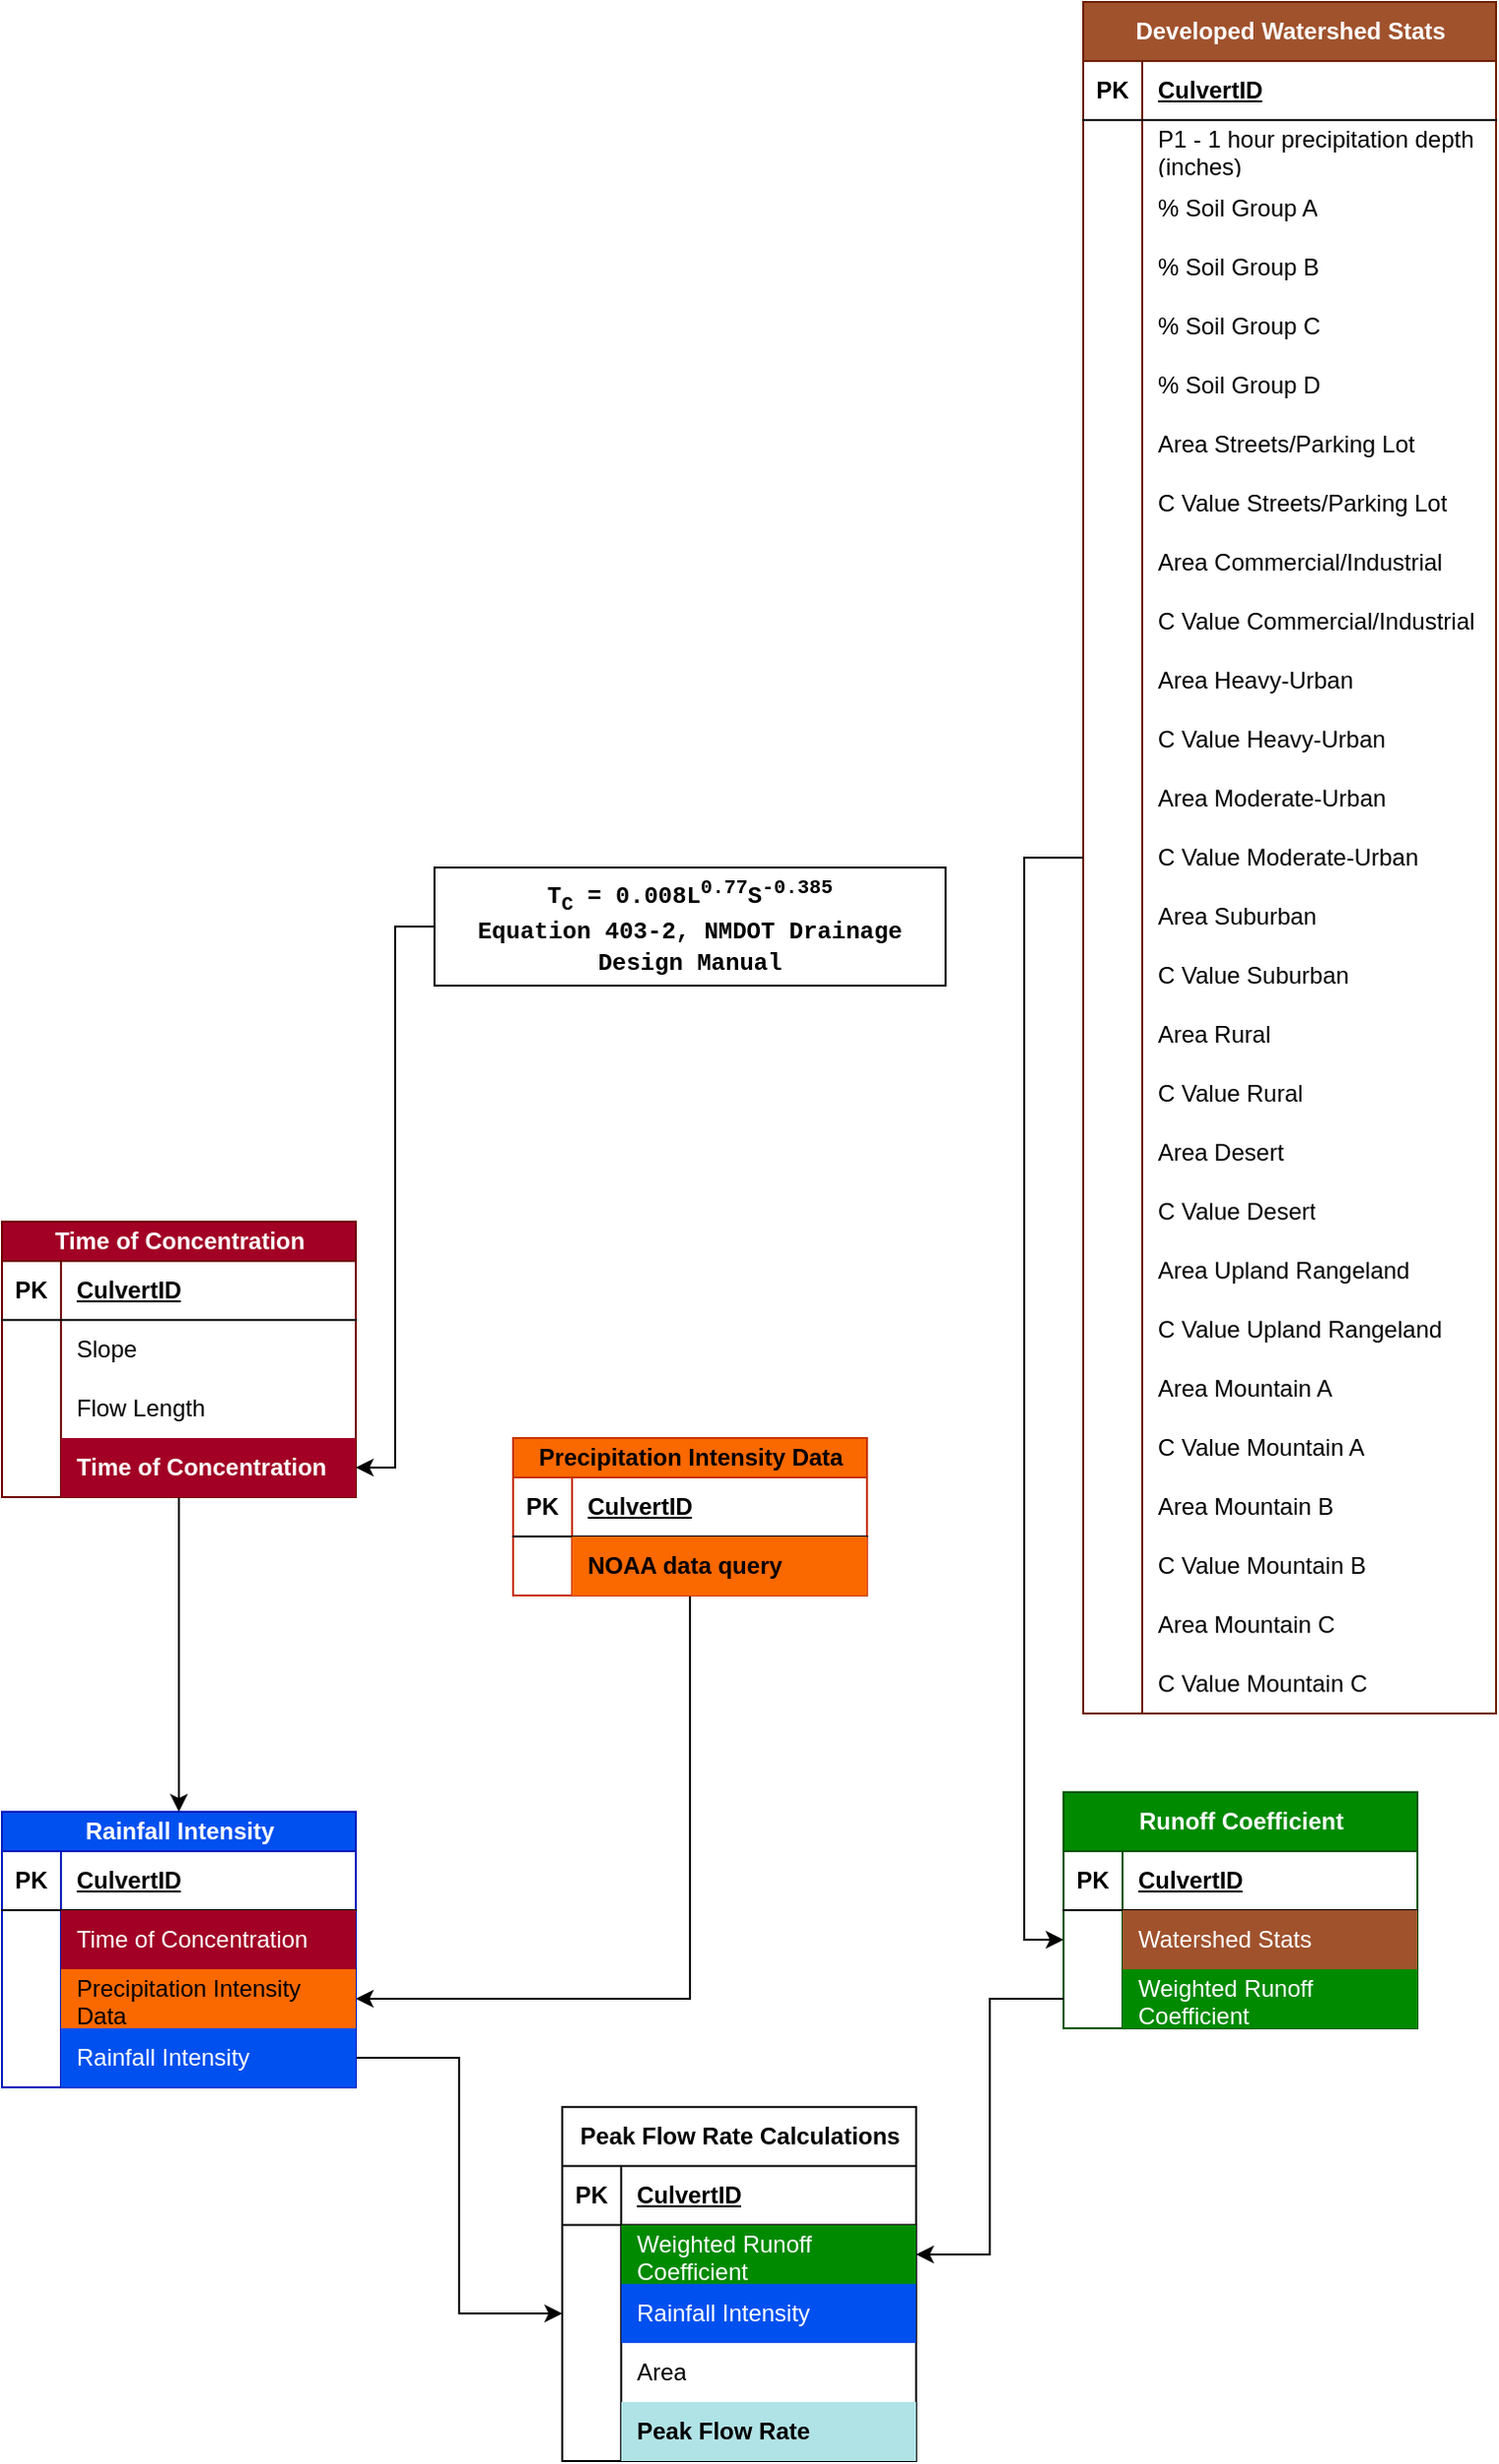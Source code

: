 <mxfile version="27.1.6">
  <diagram name="Page-1" id="UVsX04DEbwktPTbrriTj">
    <mxGraphModel dx="1714" dy="2043" grid="1" gridSize="10" guides="1" tooltips="1" connect="1" arrows="1" fold="1" page="1" pageScale="1" pageWidth="850" pageHeight="1100" math="0" shadow="0">
      <root>
        <mxCell id="0" />
        <mxCell id="1" parent="0" />
        <mxCell id="0A6Mt6PeeLsqoioUWAy--38" value="" style="edgeStyle=orthogonalEdgeStyle;rounded=0;orthogonalLoop=1;jettySize=auto;html=1;exitX=1;exitY=0.5;exitDx=0;exitDy=0;" edge="1" parent="1" source="0A6Mt6PeeLsqoioUWAy--32" target="0A6Mt6PeeLsqoioUWAy--8">
          <mxGeometry relative="1" as="geometry" />
        </mxCell>
        <mxCell id="0A6Mt6PeeLsqoioUWAy--1" value="Peak Flow Rate Calculations" style="shape=table;startSize=30;container=1;collapsible=1;childLayout=tableLayout;fixedRows=1;rowLines=0;fontStyle=1;align=center;resizeLast=1;html=1;" vertex="1" parent="1">
          <mxGeometry x="335" y="630" width="180" height="180" as="geometry" />
        </mxCell>
        <mxCell id="0A6Mt6PeeLsqoioUWAy--2" value="" style="shape=tableRow;horizontal=0;startSize=0;swimlaneHead=0;swimlaneBody=0;fillColor=none;collapsible=0;dropTarget=0;points=[[0,0.5],[1,0.5]];portConstraint=eastwest;top=0;left=0;right=0;bottom=1;" vertex="1" parent="0A6Mt6PeeLsqoioUWAy--1">
          <mxGeometry y="30" width="180" height="30" as="geometry" />
        </mxCell>
        <mxCell id="0A6Mt6PeeLsqoioUWAy--3" value="PK" style="shape=partialRectangle;connectable=0;fillColor=none;top=0;left=0;bottom=0;right=0;fontStyle=1;overflow=hidden;whiteSpace=wrap;html=1;" vertex="1" parent="0A6Mt6PeeLsqoioUWAy--2">
          <mxGeometry width="30" height="30" as="geometry">
            <mxRectangle width="30" height="30" as="alternateBounds" />
          </mxGeometry>
        </mxCell>
        <mxCell id="0A6Mt6PeeLsqoioUWAy--4" value="CulvertID" style="shape=partialRectangle;connectable=0;fillColor=none;top=0;left=0;bottom=0;right=0;align=left;spacingLeft=6;fontStyle=5;overflow=hidden;whiteSpace=wrap;html=1;" vertex="1" parent="0A6Mt6PeeLsqoioUWAy--2">
          <mxGeometry x="30" width="150" height="30" as="geometry">
            <mxRectangle width="150" height="30" as="alternateBounds" />
          </mxGeometry>
        </mxCell>
        <mxCell id="0A6Mt6PeeLsqoioUWAy--49" value="" style="shape=tableRow;horizontal=0;startSize=0;swimlaneHead=0;swimlaneBody=0;fillColor=none;collapsible=0;dropTarget=0;points=[[0,0.5],[1,0.5]];portConstraint=eastwest;top=0;left=0;right=0;bottom=0;" vertex="1" parent="0A6Mt6PeeLsqoioUWAy--1">
          <mxGeometry y="60" width="180" height="30" as="geometry" />
        </mxCell>
        <mxCell id="0A6Mt6PeeLsqoioUWAy--50" value="" style="shape=partialRectangle;connectable=0;fillColor=none;top=0;left=0;bottom=0;right=0;editable=1;overflow=hidden;whiteSpace=wrap;html=1;" vertex="1" parent="0A6Mt6PeeLsqoioUWAy--49">
          <mxGeometry width="30" height="30" as="geometry">
            <mxRectangle width="30" height="30" as="alternateBounds" />
          </mxGeometry>
        </mxCell>
        <mxCell id="0A6Mt6PeeLsqoioUWAy--51" value="Weighted Runoff Coefficient" style="shape=partialRectangle;connectable=0;fillColor=#008a00;top=0;left=0;bottom=0;right=0;align=left;spacingLeft=6;overflow=hidden;whiteSpace=wrap;html=1;fontColor=#ffffff;strokeColor=#005700;" vertex="1" parent="0A6Mt6PeeLsqoioUWAy--49">
          <mxGeometry x="30" width="150" height="30" as="geometry">
            <mxRectangle width="150" height="30" as="alternateBounds" />
          </mxGeometry>
        </mxCell>
        <mxCell id="0A6Mt6PeeLsqoioUWAy--8" value="" style="shape=tableRow;horizontal=0;startSize=0;swimlaneHead=0;swimlaneBody=0;fillColor=none;collapsible=0;dropTarget=0;points=[[0,0.5],[1,0.5]];portConstraint=eastwest;top=0;left=0;right=0;bottom=0;" vertex="1" parent="0A6Mt6PeeLsqoioUWAy--1">
          <mxGeometry y="90" width="180" height="30" as="geometry" />
        </mxCell>
        <mxCell id="0A6Mt6PeeLsqoioUWAy--9" value="" style="shape=partialRectangle;connectable=0;fillColor=none;top=0;left=0;bottom=0;right=0;editable=1;overflow=hidden;whiteSpace=wrap;html=1;" vertex="1" parent="0A6Mt6PeeLsqoioUWAy--8">
          <mxGeometry width="30" height="30" as="geometry">
            <mxRectangle width="30" height="30" as="alternateBounds" />
          </mxGeometry>
        </mxCell>
        <mxCell id="0A6Mt6PeeLsqoioUWAy--10" value="Rainfall Intensity" style="shape=partialRectangle;connectable=0;fillColor=#0050ef;top=0;left=0;bottom=0;right=0;align=left;spacingLeft=6;overflow=hidden;whiteSpace=wrap;html=1;fontColor=#ffffff;strokeColor=#001DBC;" vertex="1" parent="0A6Mt6PeeLsqoioUWAy--8">
          <mxGeometry x="30" width="150" height="30" as="geometry">
            <mxRectangle width="150" height="30" as="alternateBounds" />
          </mxGeometry>
        </mxCell>
        <mxCell id="0A6Mt6PeeLsqoioUWAy--11" value="" style="shape=tableRow;horizontal=0;startSize=0;swimlaneHead=0;swimlaneBody=0;fillColor=none;collapsible=0;dropTarget=0;points=[[0,0.5],[1,0.5]];portConstraint=eastwest;top=0;left=0;right=0;bottom=0;" vertex="1" parent="0A6Mt6PeeLsqoioUWAy--1">
          <mxGeometry y="120" width="180" height="30" as="geometry" />
        </mxCell>
        <mxCell id="0A6Mt6PeeLsqoioUWAy--12" value="" style="shape=partialRectangle;connectable=0;fillColor=none;top=0;left=0;bottom=0;right=0;editable=1;overflow=hidden;whiteSpace=wrap;html=1;" vertex="1" parent="0A6Mt6PeeLsqoioUWAy--11">
          <mxGeometry width="30" height="30" as="geometry">
            <mxRectangle width="30" height="30" as="alternateBounds" />
          </mxGeometry>
        </mxCell>
        <mxCell id="0A6Mt6PeeLsqoioUWAy--13" value="Area" style="shape=partialRectangle;connectable=0;fillColor=none;top=0;left=0;bottom=0;right=0;align=left;spacingLeft=6;overflow=hidden;whiteSpace=wrap;html=1;" vertex="1" parent="0A6Mt6PeeLsqoioUWAy--11">
          <mxGeometry x="30" width="150" height="30" as="geometry">
            <mxRectangle width="150" height="30" as="alternateBounds" />
          </mxGeometry>
        </mxCell>
        <mxCell id="0A6Mt6PeeLsqoioUWAy--5" value="" style="shape=tableRow;horizontal=0;startSize=0;swimlaneHead=0;swimlaneBody=0;fillColor=none;collapsible=0;dropTarget=0;points=[[0,0.5],[1,0.5]];portConstraint=eastwest;top=0;left=0;right=0;bottom=0;" vertex="1" parent="0A6Mt6PeeLsqoioUWAy--1">
          <mxGeometry y="150" width="180" height="30" as="geometry" />
        </mxCell>
        <mxCell id="0A6Mt6PeeLsqoioUWAy--6" value="" style="shape=partialRectangle;connectable=0;fillColor=none;top=0;left=0;bottom=0;right=0;editable=1;overflow=hidden;whiteSpace=wrap;html=1;" vertex="1" parent="0A6Mt6PeeLsqoioUWAy--5">
          <mxGeometry width="30" height="30" as="geometry">
            <mxRectangle width="30" height="30" as="alternateBounds" />
          </mxGeometry>
        </mxCell>
        <mxCell id="0A6Mt6PeeLsqoioUWAy--7" value="Peak Flow Rate" style="shape=partialRectangle;connectable=0;top=0;left=0;bottom=0;right=0;align=left;spacingLeft=6;overflow=hidden;whiteSpace=wrap;html=1;fontStyle=1;fillColor=light-dark(#B0E3E6,#FF0000);strokeColor=#0e8088;" vertex="1" parent="0A6Mt6PeeLsqoioUWAy--5">
          <mxGeometry x="30" width="150" height="30" as="geometry">
            <mxRectangle width="150" height="30" as="alternateBounds" />
          </mxGeometry>
        </mxCell>
        <mxCell id="0A6Mt6PeeLsqoioUWAy--108" value="" style="edgeStyle=orthogonalEdgeStyle;rounded=0;orthogonalLoop=1;jettySize=auto;html=1;" edge="1" parent="1" source="0A6Mt6PeeLsqoioUWAy--89" target="0A6Mt6PeeLsqoioUWAy--25">
          <mxGeometry relative="1" as="geometry" />
        </mxCell>
        <mxCell id="0A6Mt6PeeLsqoioUWAy--132" value="" style="edgeStyle=orthogonalEdgeStyle;rounded=0;orthogonalLoop=1;jettySize=auto;html=1;entryX=1;entryY=0.5;entryDx=0;entryDy=0;" edge="1" parent="1" source="0A6Mt6PeeLsqoioUWAy--119" target="0A6Mt6PeeLsqoioUWAy--42">
          <mxGeometry relative="1" as="geometry" />
        </mxCell>
        <mxCell id="0A6Mt6PeeLsqoioUWAy--25" value="Rainfall Intensity" style="shape=table;startSize=20;container=1;collapsible=1;childLayout=tableLayout;fixedRows=1;rowLines=0;fontStyle=1;align=center;resizeLast=1;html=1;fillColor=#0050ef;fontColor=#ffffff;strokeColor=#001DBC;swimlaneLine=1;" vertex="1" parent="1">
          <mxGeometry x="50" y="480" width="180" height="140" as="geometry">
            <mxRectangle x="30" y="470" width="160" height="30" as="alternateBounds" />
          </mxGeometry>
        </mxCell>
        <mxCell id="0A6Mt6PeeLsqoioUWAy--26" value="" style="shape=tableRow;horizontal=0;startSize=0;swimlaneHead=0;swimlaneBody=0;fillColor=none;collapsible=0;dropTarget=0;points=[[0,0.5],[1,0.5]];portConstraint=eastwest;top=0;left=0;right=0;bottom=1;" vertex="1" parent="0A6Mt6PeeLsqoioUWAy--25">
          <mxGeometry y="20" width="180" height="30" as="geometry" />
        </mxCell>
        <mxCell id="0A6Mt6PeeLsqoioUWAy--27" value="PK" style="shape=partialRectangle;connectable=0;fillColor=none;top=0;left=0;bottom=0;right=0;fontStyle=1;overflow=hidden;whiteSpace=wrap;html=1;" vertex="1" parent="0A6Mt6PeeLsqoioUWAy--26">
          <mxGeometry width="30" height="30" as="geometry">
            <mxRectangle width="30" height="30" as="alternateBounds" />
          </mxGeometry>
        </mxCell>
        <mxCell id="0A6Mt6PeeLsqoioUWAy--28" value="CulvertID" style="shape=partialRectangle;connectable=0;fillColor=none;top=0;left=0;bottom=0;right=0;align=left;spacingLeft=6;fontStyle=5;overflow=hidden;whiteSpace=wrap;html=1;" vertex="1" parent="0A6Mt6PeeLsqoioUWAy--26">
          <mxGeometry x="30" width="150" height="30" as="geometry">
            <mxRectangle width="150" height="30" as="alternateBounds" />
          </mxGeometry>
        </mxCell>
        <mxCell id="0A6Mt6PeeLsqoioUWAy--29" value="" style="shape=tableRow;horizontal=0;startSize=0;swimlaneHead=0;swimlaneBody=0;fillColor=none;collapsible=0;dropTarget=0;points=[[0,0.5],[1,0.5]];portConstraint=eastwest;top=0;left=0;right=0;bottom=0;" vertex="1" parent="0A6Mt6PeeLsqoioUWAy--25">
          <mxGeometry y="50" width="180" height="30" as="geometry" />
        </mxCell>
        <mxCell id="0A6Mt6PeeLsqoioUWAy--30" value="" style="shape=partialRectangle;connectable=0;fillColor=none;top=0;left=0;bottom=0;right=0;editable=1;overflow=hidden;whiteSpace=wrap;html=1;" vertex="1" parent="0A6Mt6PeeLsqoioUWAy--29">
          <mxGeometry width="30" height="30" as="geometry">
            <mxRectangle width="30" height="30" as="alternateBounds" />
          </mxGeometry>
        </mxCell>
        <mxCell id="0A6Mt6PeeLsqoioUWAy--31" value="Time of Concentration" style="shape=partialRectangle;connectable=0;fillColor=#a20025;top=0;left=0;bottom=0;right=0;align=left;spacingLeft=6;overflow=hidden;whiteSpace=wrap;html=1;fontColor=#ffffff;strokeColor=#6F0000;" vertex="1" parent="0A6Mt6PeeLsqoioUWAy--29">
          <mxGeometry x="30" width="150" height="30" as="geometry">
            <mxRectangle width="150" height="30" as="alternateBounds" />
          </mxGeometry>
        </mxCell>
        <mxCell id="0A6Mt6PeeLsqoioUWAy--42" value="" style="shape=tableRow;horizontal=0;startSize=0;swimlaneHead=0;swimlaneBody=0;fillColor=none;collapsible=0;dropTarget=0;points=[[0,0.5],[1,0.5]];portConstraint=eastwest;top=0;left=0;right=0;bottom=0;" vertex="1" parent="0A6Mt6PeeLsqoioUWAy--25">
          <mxGeometry y="80" width="180" height="30" as="geometry" />
        </mxCell>
        <mxCell id="0A6Mt6PeeLsqoioUWAy--43" value="" style="shape=partialRectangle;connectable=0;fillColor=none;top=0;left=0;bottom=0;right=0;editable=1;overflow=hidden;whiteSpace=wrap;html=1;" vertex="1" parent="0A6Mt6PeeLsqoioUWAy--42">
          <mxGeometry width="30" height="30" as="geometry">
            <mxRectangle width="30" height="30" as="alternateBounds" />
          </mxGeometry>
        </mxCell>
        <mxCell id="0A6Mt6PeeLsqoioUWAy--44" value="Precipitation Intensity Data" style="shape=partialRectangle;connectable=0;fillColor=#fa6800;top=0;left=0;bottom=0;right=0;align=left;spacingLeft=6;overflow=hidden;whiteSpace=wrap;html=1;fontColor=#000000;strokeColor=#C73500;" vertex="1" parent="0A6Mt6PeeLsqoioUWAy--42">
          <mxGeometry x="30" width="150" height="30" as="geometry">
            <mxRectangle width="150" height="30" as="alternateBounds" />
          </mxGeometry>
        </mxCell>
        <mxCell id="0A6Mt6PeeLsqoioUWAy--32" value="" style="shape=tableRow;horizontal=0;startSize=0;swimlaneHead=0;swimlaneBody=0;fillColor=none;collapsible=0;dropTarget=0;points=[[0,0.5],[1,0.5]];portConstraint=eastwest;top=0;left=0;right=0;bottom=0;" vertex="1" parent="0A6Mt6PeeLsqoioUWAy--25">
          <mxGeometry y="110" width="180" height="30" as="geometry" />
        </mxCell>
        <mxCell id="0A6Mt6PeeLsqoioUWAy--33" value="" style="shape=partialRectangle;connectable=0;fillColor=none;top=0;left=0;bottom=0;right=0;editable=1;overflow=hidden;whiteSpace=wrap;html=1;" vertex="1" parent="0A6Mt6PeeLsqoioUWAy--32">
          <mxGeometry width="30" height="30" as="geometry">
            <mxRectangle width="30" height="30" as="alternateBounds" />
          </mxGeometry>
        </mxCell>
        <mxCell id="0A6Mt6PeeLsqoioUWAy--34" value="Rainfall Intensity" style="shape=partialRectangle;connectable=0;fillColor=#0050ef;top=0;left=0;bottom=0;right=0;align=left;spacingLeft=6;overflow=hidden;whiteSpace=wrap;html=1;fontColor=#ffffff;strokeColor=#001DBC;" vertex="1" parent="0A6Mt6PeeLsqoioUWAy--32">
          <mxGeometry x="30" width="150" height="30" as="geometry">
            <mxRectangle width="150" height="30" as="alternateBounds" />
          </mxGeometry>
        </mxCell>
        <mxCell id="0A6Mt6PeeLsqoioUWAy--69" value="Runoff Coefficient" style="shape=table;startSize=30;container=1;collapsible=1;childLayout=tableLayout;fixedRows=1;rowLines=0;fontStyle=1;align=center;resizeLast=1;html=1;fillColor=#008a00;fontColor=#ffffff;strokeColor=#005700;" vertex="1" parent="1">
          <mxGeometry x="590" y="470" width="180" height="120" as="geometry" />
        </mxCell>
        <mxCell id="0A6Mt6PeeLsqoioUWAy--70" value="" style="shape=tableRow;horizontal=0;startSize=0;swimlaneHead=0;swimlaneBody=0;fillColor=none;collapsible=0;dropTarget=0;points=[[0,0.5],[1,0.5]];portConstraint=eastwest;top=0;left=0;right=0;bottom=1;" vertex="1" parent="0A6Mt6PeeLsqoioUWAy--69">
          <mxGeometry y="30" width="180" height="30" as="geometry" />
        </mxCell>
        <mxCell id="0A6Mt6PeeLsqoioUWAy--71" value="PK" style="shape=partialRectangle;connectable=0;fillColor=none;top=0;left=0;bottom=0;right=0;fontStyle=1;overflow=hidden;whiteSpace=wrap;html=1;" vertex="1" parent="0A6Mt6PeeLsqoioUWAy--70">
          <mxGeometry width="30" height="30" as="geometry">
            <mxRectangle width="30" height="30" as="alternateBounds" />
          </mxGeometry>
        </mxCell>
        <mxCell id="0A6Mt6PeeLsqoioUWAy--72" value="CulvertID" style="shape=partialRectangle;connectable=0;fillColor=none;top=0;left=0;bottom=0;right=0;align=left;spacingLeft=6;fontStyle=5;overflow=hidden;whiteSpace=wrap;html=1;" vertex="1" parent="0A6Mt6PeeLsqoioUWAy--70">
          <mxGeometry x="30" width="150" height="30" as="geometry">
            <mxRectangle width="150" height="30" as="alternateBounds" />
          </mxGeometry>
        </mxCell>
        <mxCell id="0A6Mt6PeeLsqoioUWAy--73" value="" style="shape=tableRow;horizontal=0;startSize=0;swimlaneHead=0;swimlaneBody=0;fillColor=none;collapsible=0;dropTarget=0;points=[[0,0.5],[1,0.5]];portConstraint=eastwest;top=0;left=0;right=0;bottom=0;" vertex="1" parent="0A6Mt6PeeLsqoioUWAy--69">
          <mxGeometry y="60" width="180" height="30" as="geometry" />
        </mxCell>
        <mxCell id="0A6Mt6PeeLsqoioUWAy--74" value="" style="shape=partialRectangle;connectable=0;fillColor=none;top=0;left=0;bottom=0;right=0;editable=1;overflow=hidden;whiteSpace=wrap;html=1;" vertex="1" parent="0A6Mt6PeeLsqoioUWAy--73">
          <mxGeometry width="30" height="30" as="geometry">
            <mxRectangle width="30" height="30" as="alternateBounds" />
          </mxGeometry>
        </mxCell>
        <mxCell id="0A6Mt6PeeLsqoioUWAy--75" value="Watershed Stats" style="shape=partialRectangle;connectable=0;fillColor=#a0522d;top=0;left=0;bottom=0;right=0;align=left;spacingLeft=6;overflow=hidden;whiteSpace=wrap;html=1;fontColor=#ffffff;strokeColor=#6D1F00;" vertex="1" parent="0A6Mt6PeeLsqoioUWAy--73">
          <mxGeometry x="30" width="150" height="30" as="geometry">
            <mxRectangle width="150" height="30" as="alternateBounds" />
          </mxGeometry>
        </mxCell>
        <mxCell id="0A6Mt6PeeLsqoioUWAy--79" value="" style="shape=tableRow;horizontal=0;startSize=0;swimlaneHead=0;swimlaneBody=0;fillColor=none;collapsible=0;dropTarget=0;points=[[0,0.5],[1,0.5]];portConstraint=eastwest;top=0;left=0;right=0;bottom=0;" vertex="1" parent="0A6Mt6PeeLsqoioUWAy--69">
          <mxGeometry y="90" width="180" height="30" as="geometry" />
        </mxCell>
        <mxCell id="0A6Mt6PeeLsqoioUWAy--80" value="" style="shape=partialRectangle;connectable=0;fillColor=none;top=0;left=0;bottom=0;right=0;editable=1;overflow=hidden;whiteSpace=wrap;html=1;" vertex="1" parent="0A6Mt6PeeLsqoioUWAy--79">
          <mxGeometry width="30" height="30" as="geometry">
            <mxRectangle width="30" height="30" as="alternateBounds" />
          </mxGeometry>
        </mxCell>
        <mxCell id="0A6Mt6PeeLsqoioUWAy--81" value="Weighted Runoff Coefficient" style="shape=partialRectangle;connectable=0;fillColor=#008a00;top=0;left=0;bottom=0;right=0;align=left;spacingLeft=6;overflow=hidden;whiteSpace=wrap;html=1;fontColor=#ffffff;strokeColor=#005700;" vertex="1" parent="0A6Mt6PeeLsqoioUWAy--79">
          <mxGeometry x="30" width="150" height="30" as="geometry">
            <mxRectangle width="150" height="30" as="alternateBounds" />
          </mxGeometry>
        </mxCell>
        <mxCell id="0A6Mt6PeeLsqoioUWAy--82" value="" style="edgeStyle=orthogonalEdgeStyle;rounded=0;orthogonalLoop=1;jettySize=auto;html=1;exitX=0;exitY=0.5;exitDx=0;exitDy=0;entryX=1;entryY=0.5;entryDx=0;entryDy=0;" edge="1" parent="1" source="0A6Mt6PeeLsqoioUWAy--79" target="0A6Mt6PeeLsqoioUWAy--49">
          <mxGeometry relative="1" as="geometry">
            <mxPoint x="720" y="800" as="sourcePoint" />
            <mxPoint x="510" y="671" as="targetPoint" />
          </mxGeometry>
        </mxCell>
        <mxCell id="0A6Mt6PeeLsqoioUWAy--89" value="Time of Concentration" style="shape=table;startSize=20;container=1;collapsible=1;childLayout=tableLayout;fixedRows=1;rowLines=0;fontStyle=1;align=center;resizeLast=1;html=1;fillColor=#a20025;fontColor=#ffffff;strokeColor=#6F0000;swimlaneLine=1;" vertex="1" parent="1">
          <mxGeometry x="50" y="180" width="180" height="140" as="geometry">
            <mxRectangle x="30" y="470" width="160" height="30" as="alternateBounds" />
          </mxGeometry>
        </mxCell>
        <mxCell id="0A6Mt6PeeLsqoioUWAy--90" value="" style="shape=tableRow;horizontal=0;startSize=0;swimlaneHead=0;swimlaneBody=0;fillColor=none;collapsible=0;dropTarget=0;points=[[0,0.5],[1,0.5]];portConstraint=eastwest;top=0;left=0;right=0;bottom=1;" vertex="1" parent="0A6Mt6PeeLsqoioUWAy--89">
          <mxGeometry y="20" width="180" height="30" as="geometry" />
        </mxCell>
        <mxCell id="0A6Mt6PeeLsqoioUWAy--91" value="PK" style="shape=partialRectangle;connectable=0;fillColor=none;top=0;left=0;bottom=0;right=0;fontStyle=1;overflow=hidden;whiteSpace=wrap;html=1;" vertex="1" parent="0A6Mt6PeeLsqoioUWAy--90">
          <mxGeometry width="30" height="30" as="geometry">
            <mxRectangle width="30" height="30" as="alternateBounds" />
          </mxGeometry>
        </mxCell>
        <mxCell id="0A6Mt6PeeLsqoioUWAy--92" value="CulvertID" style="shape=partialRectangle;connectable=0;fillColor=none;top=0;left=0;bottom=0;right=0;align=left;spacingLeft=6;fontStyle=5;overflow=hidden;whiteSpace=wrap;html=1;" vertex="1" parent="0A6Mt6PeeLsqoioUWAy--90">
          <mxGeometry x="30" width="150" height="30" as="geometry">
            <mxRectangle width="150" height="30" as="alternateBounds" />
          </mxGeometry>
        </mxCell>
        <mxCell id="0A6Mt6PeeLsqoioUWAy--93" value="" style="shape=tableRow;horizontal=0;startSize=0;swimlaneHead=0;swimlaneBody=0;fillColor=none;collapsible=0;dropTarget=0;points=[[0,0.5],[1,0.5]];portConstraint=eastwest;top=0;left=0;right=0;bottom=0;" vertex="1" parent="0A6Mt6PeeLsqoioUWAy--89">
          <mxGeometry y="50" width="180" height="30" as="geometry" />
        </mxCell>
        <mxCell id="0A6Mt6PeeLsqoioUWAy--94" value="" style="shape=partialRectangle;connectable=0;fillColor=none;top=0;left=0;bottom=0;right=0;editable=1;overflow=hidden;whiteSpace=wrap;html=1;" vertex="1" parent="0A6Mt6PeeLsqoioUWAy--93">
          <mxGeometry width="30" height="30" as="geometry">
            <mxRectangle width="30" height="30" as="alternateBounds" />
          </mxGeometry>
        </mxCell>
        <mxCell id="0A6Mt6PeeLsqoioUWAy--95" value="Slope" style="shape=partialRectangle;connectable=0;fillColor=none;top=0;left=0;bottom=0;right=0;align=left;spacingLeft=6;overflow=hidden;whiteSpace=wrap;html=1;" vertex="1" parent="0A6Mt6PeeLsqoioUWAy--93">
          <mxGeometry x="30" width="150" height="30" as="geometry">
            <mxRectangle width="150" height="30" as="alternateBounds" />
          </mxGeometry>
        </mxCell>
        <mxCell id="0A6Mt6PeeLsqoioUWAy--96" value="" style="shape=tableRow;horizontal=0;startSize=0;swimlaneHead=0;swimlaneBody=0;fillColor=none;collapsible=0;dropTarget=0;points=[[0,0.5],[1,0.5]];portConstraint=eastwest;top=0;left=0;right=0;bottom=0;" vertex="1" parent="0A6Mt6PeeLsqoioUWAy--89">
          <mxGeometry y="80" width="180" height="30" as="geometry" />
        </mxCell>
        <mxCell id="0A6Mt6PeeLsqoioUWAy--97" value="" style="shape=partialRectangle;connectable=0;fillColor=none;top=0;left=0;bottom=0;right=0;editable=1;overflow=hidden;whiteSpace=wrap;html=1;" vertex="1" parent="0A6Mt6PeeLsqoioUWAy--96">
          <mxGeometry width="30" height="30" as="geometry">
            <mxRectangle width="30" height="30" as="alternateBounds" />
          </mxGeometry>
        </mxCell>
        <mxCell id="0A6Mt6PeeLsqoioUWAy--98" value="Flow Length" style="shape=partialRectangle;connectable=0;fillColor=none;top=0;left=0;bottom=0;right=0;align=left;spacingLeft=6;overflow=hidden;whiteSpace=wrap;html=1;" vertex="1" parent="0A6Mt6PeeLsqoioUWAy--96">
          <mxGeometry x="30" width="150" height="30" as="geometry">
            <mxRectangle width="150" height="30" as="alternateBounds" />
          </mxGeometry>
        </mxCell>
        <mxCell id="0A6Mt6PeeLsqoioUWAy--99" value="" style="shape=tableRow;horizontal=0;startSize=0;swimlaneHead=0;swimlaneBody=0;fillColor=none;collapsible=0;dropTarget=0;points=[[0,0.5],[1,0.5]];portConstraint=eastwest;top=0;left=0;right=0;bottom=0;" vertex="1" parent="0A6Mt6PeeLsqoioUWAy--89">
          <mxGeometry y="110" width="180" height="30" as="geometry" />
        </mxCell>
        <mxCell id="0A6Mt6PeeLsqoioUWAy--100" value="" style="shape=partialRectangle;connectable=0;fillColor=none;top=0;left=0;bottom=0;right=0;editable=1;overflow=hidden;whiteSpace=wrap;html=1;" vertex="1" parent="0A6Mt6PeeLsqoioUWAy--99">
          <mxGeometry width="30" height="30" as="geometry">
            <mxRectangle width="30" height="30" as="alternateBounds" />
          </mxGeometry>
        </mxCell>
        <mxCell id="0A6Mt6PeeLsqoioUWAy--101" value="Time of Concentration" style="shape=partialRectangle;connectable=0;fillColor=#a20025;top=0;left=0;bottom=0;right=0;align=left;spacingLeft=6;overflow=hidden;whiteSpace=wrap;html=1;fontColor=#ffffff;strokeColor=#6F0000;fontStyle=1" vertex="1" parent="0A6Mt6PeeLsqoioUWAy--99">
          <mxGeometry x="30" width="150" height="30" as="geometry">
            <mxRectangle width="150" height="30" as="alternateBounds" />
          </mxGeometry>
        </mxCell>
        <mxCell id="0A6Mt6PeeLsqoioUWAy--110" style="edgeStyle=orthogonalEdgeStyle;rounded=0;orthogonalLoop=1;jettySize=auto;html=1;exitX=0;exitY=0.5;exitDx=0;exitDy=0;entryX=1;entryY=0.5;entryDx=0;entryDy=0;" edge="1" parent="1" source="0A6Mt6PeeLsqoioUWAy--109" target="0A6Mt6PeeLsqoioUWAy--99">
          <mxGeometry relative="1" as="geometry" />
        </mxCell>
        <mxCell id="0A6Mt6PeeLsqoioUWAy--109" value="&lt;font face=&quot;Courier New&quot;&gt;T&lt;sub style=&quot;&quot;&gt;C&lt;/sub&gt;&amp;nbsp;= 0.008L&lt;sup style=&quot;&quot;&gt;0.77&lt;/sup&gt;S&lt;sup style=&quot;&quot;&gt;-0.385&lt;/sup&gt;&lt;/font&gt;&lt;div&gt;&lt;font face=&quot;Courier New&quot;&gt;Equation 403-2, NMDOT Drainage Design Manual&lt;/font&gt;&lt;/div&gt;" style="whiteSpace=wrap;html=1;startSize=20;fontStyle=1;" vertex="1" parent="1">
          <mxGeometry x="270" width="260" height="60" as="geometry" />
        </mxCell>
        <mxCell id="0A6Mt6PeeLsqoioUWAy--119" value="Precipitation Intensity Data" style="shape=table;startSize=20;container=1;collapsible=1;childLayout=tableLayout;fixedRows=1;rowLines=0;fontStyle=1;align=center;resizeLast=1;html=1;fillColor=#fa6800;fontColor=#000000;strokeColor=#C73500;swimlaneLine=1;" vertex="1" parent="1">
          <mxGeometry x="310" y="290" width="180" height="80" as="geometry">
            <mxRectangle x="30" y="470" width="160" height="30" as="alternateBounds" />
          </mxGeometry>
        </mxCell>
        <mxCell id="0A6Mt6PeeLsqoioUWAy--120" value="" style="shape=tableRow;horizontal=0;startSize=0;swimlaneHead=0;swimlaneBody=0;fillColor=none;collapsible=0;dropTarget=0;points=[[0,0.5],[1,0.5]];portConstraint=eastwest;top=0;left=0;right=0;bottom=1;" vertex="1" parent="0A6Mt6PeeLsqoioUWAy--119">
          <mxGeometry y="20" width="180" height="30" as="geometry" />
        </mxCell>
        <mxCell id="0A6Mt6PeeLsqoioUWAy--121" value="PK" style="shape=partialRectangle;connectable=0;fillColor=none;top=0;left=0;bottom=0;right=0;fontStyle=1;overflow=hidden;whiteSpace=wrap;html=1;" vertex="1" parent="0A6Mt6PeeLsqoioUWAy--120">
          <mxGeometry width="30" height="30" as="geometry">
            <mxRectangle width="30" height="30" as="alternateBounds" />
          </mxGeometry>
        </mxCell>
        <mxCell id="0A6Mt6PeeLsqoioUWAy--122" value="CulvertID" style="shape=partialRectangle;connectable=0;fillColor=none;top=0;left=0;bottom=0;right=0;align=left;spacingLeft=6;fontStyle=5;overflow=hidden;whiteSpace=wrap;html=1;" vertex="1" parent="0A6Mt6PeeLsqoioUWAy--120">
          <mxGeometry x="30" width="150" height="30" as="geometry">
            <mxRectangle width="150" height="30" as="alternateBounds" />
          </mxGeometry>
        </mxCell>
        <mxCell id="0A6Mt6PeeLsqoioUWAy--129" value="" style="shape=tableRow;horizontal=0;startSize=0;swimlaneHead=0;swimlaneBody=0;fillColor=none;collapsible=0;dropTarget=0;points=[[0,0.5],[1,0.5]];portConstraint=eastwest;top=0;left=0;right=0;bottom=0;" vertex="1" parent="0A6Mt6PeeLsqoioUWAy--119">
          <mxGeometry y="50" width="180" height="30" as="geometry" />
        </mxCell>
        <mxCell id="0A6Mt6PeeLsqoioUWAy--130" value="" style="shape=partialRectangle;connectable=0;fillColor=none;top=0;left=0;bottom=0;right=0;editable=1;overflow=hidden;whiteSpace=wrap;html=1;" vertex="1" parent="0A6Mt6PeeLsqoioUWAy--129">
          <mxGeometry width="30" height="30" as="geometry">
            <mxRectangle width="30" height="30" as="alternateBounds" />
          </mxGeometry>
        </mxCell>
        <mxCell id="0A6Mt6PeeLsqoioUWAy--131" value="NOAA data query" style="shape=partialRectangle;connectable=0;fillColor=#fa6800;top=0;left=0;bottom=0;right=0;align=left;spacingLeft=6;overflow=hidden;whiteSpace=wrap;html=1;fontColor=#000000;strokeColor=#C73500;fontStyle=1" vertex="1" parent="0A6Mt6PeeLsqoioUWAy--129">
          <mxGeometry x="30" width="150" height="30" as="geometry">
            <mxRectangle width="150" height="30" as="alternateBounds" />
          </mxGeometry>
        </mxCell>
        <mxCell id="0A6Mt6PeeLsqoioUWAy--133" value="Developed Watershed Stats" style="shape=table;startSize=30;container=1;collapsible=1;childLayout=tableLayout;fixedRows=1;rowLines=0;fontStyle=1;align=center;resizeLast=1;html=1;fillColor=#a0522d;fontColor=#ffffff;strokeColor=#6D1F00;" vertex="1" parent="1">
          <mxGeometry x="600" y="-440" width="210" height="870" as="geometry">
            <mxRectangle x="620" y="320" width="190" height="30" as="alternateBounds" />
          </mxGeometry>
        </mxCell>
        <mxCell id="0A6Mt6PeeLsqoioUWAy--134" value="" style="shape=tableRow;horizontal=0;startSize=0;swimlaneHead=0;swimlaneBody=0;fillColor=none;collapsible=0;dropTarget=0;points=[[0,0.5],[1,0.5]];portConstraint=eastwest;top=0;left=0;right=0;bottom=1;" vertex="1" parent="0A6Mt6PeeLsqoioUWAy--133">
          <mxGeometry y="30" width="210" height="30" as="geometry" />
        </mxCell>
        <mxCell id="0A6Mt6PeeLsqoioUWAy--135" value="PK" style="shape=partialRectangle;connectable=0;fillColor=none;top=0;left=0;bottom=0;right=0;fontStyle=1;overflow=hidden;whiteSpace=wrap;html=1;" vertex="1" parent="0A6Mt6PeeLsqoioUWAy--134">
          <mxGeometry width="30" height="30" as="geometry">
            <mxRectangle width="30" height="30" as="alternateBounds" />
          </mxGeometry>
        </mxCell>
        <mxCell id="0A6Mt6PeeLsqoioUWAy--136" value="CulvertID" style="shape=partialRectangle;connectable=0;fillColor=none;top=0;left=0;bottom=0;right=0;align=left;spacingLeft=6;fontStyle=5;overflow=hidden;whiteSpace=wrap;html=1;" vertex="1" parent="0A6Mt6PeeLsqoioUWAy--134">
          <mxGeometry x="30" width="180" height="30" as="geometry">
            <mxRectangle width="180" height="30" as="alternateBounds" />
          </mxGeometry>
        </mxCell>
        <mxCell id="0A6Mt6PeeLsqoioUWAy--165" value="" style="shape=tableRow;horizontal=0;startSize=0;swimlaneHead=0;swimlaneBody=0;fillColor=none;collapsible=0;dropTarget=0;points=[[0,0.5],[1,0.5]];portConstraint=eastwest;top=0;left=0;right=0;bottom=0;" vertex="1" parent="0A6Mt6PeeLsqoioUWAy--133">
          <mxGeometry y="60" width="210" height="30" as="geometry" />
        </mxCell>
        <mxCell id="0A6Mt6PeeLsqoioUWAy--166" value="" style="shape=partialRectangle;connectable=0;fillColor=none;top=0;left=0;bottom=0;right=0;editable=1;overflow=hidden;whiteSpace=wrap;html=1;" vertex="1" parent="0A6Mt6PeeLsqoioUWAy--165">
          <mxGeometry width="30" height="30" as="geometry">
            <mxRectangle width="30" height="30" as="alternateBounds" />
          </mxGeometry>
        </mxCell>
        <mxCell id="0A6Mt6PeeLsqoioUWAy--167" value="P1 - 1 hour precipitation depth (inches)" style="shape=partialRectangle;connectable=0;fillColor=none;top=0;left=0;bottom=0;right=0;align=left;spacingLeft=6;overflow=hidden;whiteSpace=wrap;html=1;" vertex="1" parent="0A6Mt6PeeLsqoioUWAy--165">
          <mxGeometry x="30" width="180" height="30" as="geometry">
            <mxRectangle width="180" height="30" as="alternateBounds" />
          </mxGeometry>
        </mxCell>
        <mxCell id="0A6Mt6PeeLsqoioUWAy--259" value="" style="shape=tableRow;horizontal=0;startSize=0;swimlaneHead=0;swimlaneBody=0;fillColor=none;collapsible=0;dropTarget=0;points=[[0,0.5],[1,0.5]];portConstraint=eastwest;top=0;left=0;right=0;bottom=0;" vertex="1" parent="0A6Mt6PeeLsqoioUWAy--133">
          <mxGeometry y="90" width="210" height="30" as="geometry" />
        </mxCell>
        <mxCell id="0A6Mt6PeeLsqoioUWAy--260" value="" style="shape=partialRectangle;connectable=0;fillColor=none;top=0;left=0;bottom=0;right=0;editable=1;overflow=hidden;whiteSpace=wrap;html=1;" vertex="1" parent="0A6Mt6PeeLsqoioUWAy--259">
          <mxGeometry width="30" height="30" as="geometry">
            <mxRectangle width="30" height="30" as="alternateBounds" />
          </mxGeometry>
        </mxCell>
        <mxCell id="0A6Mt6PeeLsqoioUWAy--261" value="% Soil Group A" style="shape=partialRectangle;connectable=0;fillColor=none;top=0;left=0;bottom=0;right=0;align=left;spacingLeft=6;overflow=hidden;whiteSpace=wrap;html=1;" vertex="1" parent="0A6Mt6PeeLsqoioUWAy--259">
          <mxGeometry x="30" width="180" height="30" as="geometry">
            <mxRectangle width="180" height="30" as="alternateBounds" />
          </mxGeometry>
        </mxCell>
        <mxCell id="0A6Mt6PeeLsqoioUWAy--146" value="" style="shape=tableRow;horizontal=0;startSize=0;swimlaneHead=0;swimlaneBody=0;fillColor=none;collapsible=0;dropTarget=0;points=[[0,0.5],[1,0.5]];portConstraint=eastwest;top=0;left=0;right=0;bottom=0;" vertex="1" parent="0A6Mt6PeeLsqoioUWAy--133">
          <mxGeometry y="120" width="210" height="30" as="geometry" />
        </mxCell>
        <mxCell id="0A6Mt6PeeLsqoioUWAy--147" value="" style="shape=partialRectangle;connectable=0;fillColor=none;top=0;left=0;bottom=0;right=0;editable=1;overflow=hidden;whiteSpace=wrap;html=1;" vertex="1" parent="0A6Mt6PeeLsqoioUWAy--146">
          <mxGeometry width="30" height="30" as="geometry">
            <mxRectangle width="30" height="30" as="alternateBounds" />
          </mxGeometry>
        </mxCell>
        <mxCell id="0A6Mt6PeeLsqoioUWAy--148" value="% Soil Group B" style="shape=partialRectangle;connectable=0;fillColor=none;top=0;left=0;bottom=0;right=0;align=left;spacingLeft=6;overflow=hidden;whiteSpace=wrap;html=1;" vertex="1" parent="0A6Mt6PeeLsqoioUWAy--146">
          <mxGeometry x="30" width="180" height="30" as="geometry">
            <mxRectangle width="180" height="30" as="alternateBounds" />
          </mxGeometry>
        </mxCell>
        <mxCell id="0A6Mt6PeeLsqoioUWAy--149" value="" style="shape=tableRow;horizontal=0;startSize=0;swimlaneHead=0;swimlaneBody=0;fillColor=none;collapsible=0;dropTarget=0;points=[[0,0.5],[1,0.5]];portConstraint=eastwest;top=0;left=0;right=0;bottom=0;" vertex="1" parent="0A6Mt6PeeLsqoioUWAy--133">
          <mxGeometry y="150" width="210" height="30" as="geometry" />
        </mxCell>
        <mxCell id="0A6Mt6PeeLsqoioUWAy--150" value="" style="shape=partialRectangle;connectable=0;fillColor=none;top=0;left=0;bottom=0;right=0;editable=1;overflow=hidden;whiteSpace=wrap;html=1;" vertex="1" parent="0A6Mt6PeeLsqoioUWAy--149">
          <mxGeometry width="30" height="30" as="geometry">
            <mxRectangle width="30" height="30" as="alternateBounds" />
          </mxGeometry>
        </mxCell>
        <mxCell id="0A6Mt6PeeLsqoioUWAy--151" value="% Soil Group C" style="shape=partialRectangle;connectable=0;fillColor=none;top=0;left=0;bottom=0;right=0;align=left;spacingLeft=6;overflow=hidden;whiteSpace=wrap;html=1;" vertex="1" parent="0A6Mt6PeeLsqoioUWAy--149">
          <mxGeometry x="30" width="180" height="30" as="geometry">
            <mxRectangle width="180" height="30" as="alternateBounds" />
          </mxGeometry>
        </mxCell>
        <mxCell id="0A6Mt6PeeLsqoioUWAy--152" value="" style="shape=tableRow;horizontal=0;startSize=0;swimlaneHead=0;swimlaneBody=0;fillColor=none;collapsible=0;dropTarget=0;points=[[0,0.5],[1,0.5]];portConstraint=eastwest;top=0;left=0;right=0;bottom=0;" vertex="1" parent="0A6Mt6PeeLsqoioUWAy--133">
          <mxGeometry y="180" width="210" height="30" as="geometry" />
        </mxCell>
        <mxCell id="0A6Mt6PeeLsqoioUWAy--153" value="" style="shape=partialRectangle;connectable=0;fillColor=none;top=0;left=0;bottom=0;right=0;editable=1;overflow=hidden;whiteSpace=wrap;html=1;" vertex="1" parent="0A6Mt6PeeLsqoioUWAy--152">
          <mxGeometry width="30" height="30" as="geometry">
            <mxRectangle width="30" height="30" as="alternateBounds" />
          </mxGeometry>
        </mxCell>
        <mxCell id="0A6Mt6PeeLsqoioUWAy--154" value="% Soil Group D" style="shape=partialRectangle;connectable=0;fillColor=none;top=0;left=0;bottom=0;right=0;align=left;spacingLeft=6;overflow=hidden;whiteSpace=wrap;html=1;" vertex="1" parent="0A6Mt6PeeLsqoioUWAy--152">
          <mxGeometry x="30" width="180" height="30" as="geometry">
            <mxRectangle width="180" height="30" as="alternateBounds" />
          </mxGeometry>
        </mxCell>
        <mxCell id="0A6Mt6PeeLsqoioUWAy--159" value="" style="shape=tableRow;horizontal=0;startSize=0;swimlaneHead=0;swimlaneBody=0;fillColor=none;collapsible=0;dropTarget=0;points=[[0,0.5],[1,0.5]];portConstraint=eastwest;top=0;left=0;right=0;bottom=0;" vertex="1" parent="0A6Mt6PeeLsqoioUWAy--133">
          <mxGeometry y="210" width="210" height="30" as="geometry" />
        </mxCell>
        <mxCell id="0A6Mt6PeeLsqoioUWAy--160" value="" style="shape=partialRectangle;connectable=0;fillColor=none;top=0;left=0;bottom=0;right=0;editable=1;overflow=hidden;whiteSpace=wrap;html=1;" vertex="1" parent="0A6Mt6PeeLsqoioUWAy--159">
          <mxGeometry width="30" height="30" as="geometry">
            <mxRectangle width="30" height="30" as="alternateBounds" />
          </mxGeometry>
        </mxCell>
        <mxCell id="0A6Mt6PeeLsqoioUWAy--161" value="Area Streets/Parking Lot" style="shape=partialRectangle;connectable=0;fillColor=none;top=0;left=0;bottom=0;right=0;align=left;spacingLeft=6;overflow=hidden;whiteSpace=wrap;html=1;" vertex="1" parent="0A6Mt6PeeLsqoioUWAy--159">
          <mxGeometry x="30" width="180" height="30" as="geometry">
            <mxRectangle width="180" height="30" as="alternateBounds" />
          </mxGeometry>
        </mxCell>
        <mxCell id="0A6Mt6PeeLsqoioUWAy--195" value="" style="shape=tableRow;horizontal=0;startSize=0;swimlaneHead=0;swimlaneBody=0;fillColor=none;collapsible=0;dropTarget=0;points=[[0,0.5],[1,0.5]];portConstraint=eastwest;top=0;left=0;right=0;bottom=0;" vertex="1" parent="0A6Mt6PeeLsqoioUWAy--133">
          <mxGeometry y="240" width="210" height="30" as="geometry" />
        </mxCell>
        <mxCell id="0A6Mt6PeeLsqoioUWAy--196" value="" style="shape=partialRectangle;connectable=0;fillColor=none;top=0;left=0;bottom=0;right=0;editable=1;overflow=hidden;whiteSpace=wrap;html=1;" vertex="1" parent="0A6Mt6PeeLsqoioUWAy--195">
          <mxGeometry width="30" height="30" as="geometry">
            <mxRectangle width="30" height="30" as="alternateBounds" />
          </mxGeometry>
        </mxCell>
        <mxCell id="0A6Mt6PeeLsqoioUWAy--197" value="C Value Streets/Parking Lot" style="shape=partialRectangle;connectable=0;fillColor=none;top=0;left=0;bottom=0;right=0;align=left;spacingLeft=6;overflow=hidden;whiteSpace=wrap;html=1;" vertex="1" parent="0A6Mt6PeeLsqoioUWAy--195">
          <mxGeometry x="30" width="180" height="30" as="geometry">
            <mxRectangle width="180" height="30" as="alternateBounds" />
          </mxGeometry>
        </mxCell>
        <mxCell id="0A6Mt6PeeLsqoioUWAy--162" value="" style="shape=tableRow;horizontal=0;startSize=0;swimlaneHead=0;swimlaneBody=0;fillColor=none;collapsible=0;dropTarget=0;points=[[0,0.5],[1,0.5]];portConstraint=eastwest;top=0;left=0;right=0;bottom=0;" vertex="1" parent="0A6Mt6PeeLsqoioUWAy--133">
          <mxGeometry y="270" width="210" height="30" as="geometry" />
        </mxCell>
        <mxCell id="0A6Mt6PeeLsqoioUWAy--163" value="" style="shape=partialRectangle;connectable=0;fillColor=none;top=0;left=0;bottom=0;right=0;editable=1;overflow=hidden;whiteSpace=wrap;html=1;" vertex="1" parent="0A6Mt6PeeLsqoioUWAy--162">
          <mxGeometry width="30" height="30" as="geometry">
            <mxRectangle width="30" height="30" as="alternateBounds" />
          </mxGeometry>
        </mxCell>
        <mxCell id="0A6Mt6PeeLsqoioUWAy--164" value="Area Commercial/Industrial" style="shape=partialRectangle;connectable=0;fillColor=none;top=0;left=0;bottom=0;right=0;align=left;spacingLeft=6;overflow=hidden;whiteSpace=wrap;html=1;" vertex="1" parent="0A6Mt6PeeLsqoioUWAy--162">
          <mxGeometry x="30" width="180" height="30" as="geometry">
            <mxRectangle width="180" height="30" as="alternateBounds" />
          </mxGeometry>
        </mxCell>
        <mxCell id="0A6Mt6PeeLsqoioUWAy--198" value="" style="shape=tableRow;horizontal=0;startSize=0;swimlaneHead=0;swimlaneBody=0;fillColor=none;collapsible=0;dropTarget=0;points=[[0,0.5],[1,0.5]];portConstraint=eastwest;top=0;left=0;right=0;bottom=0;" vertex="1" parent="0A6Mt6PeeLsqoioUWAy--133">
          <mxGeometry y="300" width="210" height="30" as="geometry" />
        </mxCell>
        <mxCell id="0A6Mt6PeeLsqoioUWAy--199" value="" style="shape=partialRectangle;connectable=0;fillColor=none;top=0;left=0;bottom=0;right=0;editable=1;overflow=hidden;whiteSpace=wrap;html=1;" vertex="1" parent="0A6Mt6PeeLsqoioUWAy--198">
          <mxGeometry width="30" height="30" as="geometry">
            <mxRectangle width="30" height="30" as="alternateBounds" />
          </mxGeometry>
        </mxCell>
        <mxCell id="0A6Mt6PeeLsqoioUWAy--200" value="C Value&amp;nbsp;Commercial/Industrial" style="shape=partialRectangle;connectable=0;fillColor=none;top=0;left=0;bottom=0;right=0;align=left;spacingLeft=6;overflow=hidden;whiteSpace=wrap;html=1;" vertex="1" parent="0A6Mt6PeeLsqoioUWAy--198">
          <mxGeometry x="30" width="180" height="30" as="geometry">
            <mxRectangle width="180" height="30" as="alternateBounds" />
          </mxGeometry>
        </mxCell>
        <mxCell id="0A6Mt6PeeLsqoioUWAy--168" value="" style="shape=tableRow;horizontal=0;startSize=0;swimlaneHead=0;swimlaneBody=0;fillColor=none;collapsible=0;dropTarget=0;points=[[0,0.5],[1,0.5]];portConstraint=eastwest;top=0;left=0;right=0;bottom=0;" vertex="1" parent="0A6Mt6PeeLsqoioUWAy--133">
          <mxGeometry y="330" width="210" height="30" as="geometry" />
        </mxCell>
        <mxCell id="0A6Mt6PeeLsqoioUWAy--169" value="" style="shape=partialRectangle;connectable=0;fillColor=none;top=0;left=0;bottom=0;right=0;editable=1;overflow=hidden;whiteSpace=wrap;html=1;" vertex="1" parent="0A6Mt6PeeLsqoioUWAy--168">
          <mxGeometry width="30" height="30" as="geometry">
            <mxRectangle width="30" height="30" as="alternateBounds" />
          </mxGeometry>
        </mxCell>
        <mxCell id="0A6Mt6PeeLsqoioUWAy--170" value="Area Heavy-Urban" style="shape=partialRectangle;connectable=0;fillColor=none;top=0;left=0;bottom=0;right=0;align=left;spacingLeft=6;overflow=hidden;whiteSpace=wrap;html=1;" vertex="1" parent="0A6Mt6PeeLsqoioUWAy--168">
          <mxGeometry x="30" width="180" height="30" as="geometry">
            <mxRectangle width="180" height="30" as="alternateBounds" />
          </mxGeometry>
        </mxCell>
        <mxCell id="0A6Mt6PeeLsqoioUWAy--201" value="" style="shape=tableRow;horizontal=0;startSize=0;swimlaneHead=0;swimlaneBody=0;fillColor=none;collapsible=0;dropTarget=0;points=[[0,0.5],[1,0.5]];portConstraint=eastwest;top=0;left=0;right=0;bottom=0;" vertex="1" parent="0A6Mt6PeeLsqoioUWAy--133">
          <mxGeometry y="360" width="210" height="30" as="geometry" />
        </mxCell>
        <mxCell id="0A6Mt6PeeLsqoioUWAy--202" value="" style="shape=partialRectangle;connectable=0;fillColor=none;top=0;left=0;bottom=0;right=0;editable=1;overflow=hidden;whiteSpace=wrap;html=1;" vertex="1" parent="0A6Mt6PeeLsqoioUWAy--201">
          <mxGeometry width="30" height="30" as="geometry">
            <mxRectangle width="30" height="30" as="alternateBounds" />
          </mxGeometry>
        </mxCell>
        <mxCell id="0A6Mt6PeeLsqoioUWAy--203" value="C Value&amp;nbsp;Heavy-Urban" style="shape=partialRectangle;connectable=0;fillColor=none;top=0;left=0;bottom=0;right=0;align=left;spacingLeft=6;overflow=hidden;whiteSpace=wrap;html=1;" vertex="1" parent="0A6Mt6PeeLsqoioUWAy--201">
          <mxGeometry x="30" width="180" height="30" as="geometry">
            <mxRectangle width="180" height="30" as="alternateBounds" />
          </mxGeometry>
        </mxCell>
        <mxCell id="0A6Mt6PeeLsqoioUWAy--171" value="" style="shape=tableRow;horizontal=0;startSize=0;swimlaneHead=0;swimlaneBody=0;fillColor=none;collapsible=0;dropTarget=0;points=[[0,0.5],[1,0.5]];portConstraint=eastwest;top=0;left=0;right=0;bottom=0;" vertex="1" parent="0A6Mt6PeeLsqoioUWAy--133">
          <mxGeometry y="390" width="210" height="30" as="geometry" />
        </mxCell>
        <mxCell id="0A6Mt6PeeLsqoioUWAy--172" value="" style="shape=partialRectangle;connectable=0;fillColor=none;top=0;left=0;bottom=0;right=0;editable=1;overflow=hidden;whiteSpace=wrap;html=1;" vertex="1" parent="0A6Mt6PeeLsqoioUWAy--171">
          <mxGeometry width="30" height="30" as="geometry">
            <mxRectangle width="30" height="30" as="alternateBounds" />
          </mxGeometry>
        </mxCell>
        <mxCell id="0A6Mt6PeeLsqoioUWAy--173" value="Area Moderate-Urban" style="shape=partialRectangle;connectable=0;fillColor=none;top=0;left=0;bottom=0;right=0;align=left;spacingLeft=6;overflow=hidden;whiteSpace=wrap;html=1;" vertex="1" parent="0A6Mt6PeeLsqoioUWAy--171">
          <mxGeometry x="30" width="180" height="30" as="geometry">
            <mxRectangle width="180" height="30" as="alternateBounds" />
          </mxGeometry>
        </mxCell>
        <mxCell id="0A6Mt6PeeLsqoioUWAy--204" value="" style="shape=tableRow;horizontal=0;startSize=0;swimlaneHead=0;swimlaneBody=0;fillColor=none;collapsible=0;dropTarget=0;points=[[0,0.5],[1,0.5]];portConstraint=eastwest;top=0;left=0;right=0;bottom=0;" vertex="1" parent="0A6Mt6PeeLsqoioUWAy--133">
          <mxGeometry y="420" width="210" height="30" as="geometry" />
        </mxCell>
        <mxCell id="0A6Mt6PeeLsqoioUWAy--205" value="" style="shape=partialRectangle;connectable=0;fillColor=none;top=0;left=0;bottom=0;right=0;editable=1;overflow=hidden;whiteSpace=wrap;html=1;" vertex="1" parent="0A6Mt6PeeLsqoioUWAy--204">
          <mxGeometry width="30" height="30" as="geometry">
            <mxRectangle width="30" height="30" as="alternateBounds" />
          </mxGeometry>
        </mxCell>
        <mxCell id="0A6Mt6PeeLsqoioUWAy--206" value="C Value&amp;nbsp;Moderate-Urban" style="shape=partialRectangle;connectable=0;fillColor=none;top=0;left=0;bottom=0;right=0;align=left;spacingLeft=6;overflow=hidden;whiteSpace=wrap;html=1;" vertex="1" parent="0A6Mt6PeeLsqoioUWAy--204">
          <mxGeometry x="30" width="180" height="30" as="geometry">
            <mxRectangle width="180" height="30" as="alternateBounds" />
          </mxGeometry>
        </mxCell>
        <mxCell id="0A6Mt6PeeLsqoioUWAy--174" value="" style="shape=tableRow;horizontal=0;startSize=0;swimlaneHead=0;swimlaneBody=0;fillColor=none;collapsible=0;dropTarget=0;points=[[0,0.5],[1,0.5]];portConstraint=eastwest;top=0;left=0;right=0;bottom=0;" vertex="1" parent="0A6Mt6PeeLsqoioUWAy--133">
          <mxGeometry y="450" width="210" height="30" as="geometry" />
        </mxCell>
        <mxCell id="0A6Mt6PeeLsqoioUWAy--175" value="" style="shape=partialRectangle;connectable=0;fillColor=none;top=0;left=0;bottom=0;right=0;editable=1;overflow=hidden;whiteSpace=wrap;html=1;" vertex="1" parent="0A6Mt6PeeLsqoioUWAy--174">
          <mxGeometry width="30" height="30" as="geometry">
            <mxRectangle width="30" height="30" as="alternateBounds" />
          </mxGeometry>
        </mxCell>
        <mxCell id="0A6Mt6PeeLsqoioUWAy--176" value="Area Suburban" style="shape=partialRectangle;connectable=0;fillColor=none;top=0;left=0;bottom=0;right=0;align=left;spacingLeft=6;overflow=hidden;whiteSpace=wrap;html=1;" vertex="1" parent="0A6Mt6PeeLsqoioUWAy--174">
          <mxGeometry x="30" width="180" height="30" as="geometry">
            <mxRectangle width="180" height="30" as="alternateBounds" />
          </mxGeometry>
        </mxCell>
        <mxCell id="0A6Mt6PeeLsqoioUWAy--207" value="" style="shape=tableRow;horizontal=0;startSize=0;swimlaneHead=0;swimlaneBody=0;fillColor=none;collapsible=0;dropTarget=0;points=[[0,0.5],[1,0.5]];portConstraint=eastwest;top=0;left=0;right=0;bottom=0;" vertex="1" parent="0A6Mt6PeeLsqoioUWAy--133">
          <mxGeometry y="480" width="210" height="30" as="geometry" />
        </mxCell>
        <mxCell id="0A6Mt6PeeLsqoioUWAy--208" value="" style="shape=partialRectangle;connectable=0;fillColor=none;top=0;left=0;bottom=0;right=0;editable=1;overflow=hidden;whiteSpace=wrap;html=1;" vertex="1" parent="0A6Mt6PeeLsqoioUWAy--207">
          <mxGeometry width="30" height="30" as="geometry">
            <mxRectangle width="30" height="30" as="alternateBounds" />
          </mxGeometry>
        </mxCell>
        <mxCell id="0A6Mt6PeeLsqoioUWAy--209" value="C Value&amp;nbsp;Suburban" style="shape=partialRectangle;connectable=0;fillColor=none;top=0;left=0;bottom=0;right=0;align=left;spacingLeft=6;overflow=hidden;whiteSpace=wrap;html=1;" vertex="1" parent="0A6Mt6PeeLsqoioUWAy--207">
          <mxGeometry x="30" width="180" height="30" as="geometry">
            <mxRectangle width="180" height="30" as="alternateBounds" />
          </mxGeometry>
        </mxCell>
        <mxCell id="0A6Mt6PeeLsqoioUWAy--177" value="" style="shape=tableRow;horizontal=0;startSize=0;swimlaneHead=0;swimlaneBody=0;fillColor=none;collapsible=0;dropTarget=0;points=[[0,0.5],[1,0.5]];portConstraint=eastwest;top=0;left=0;right=0;bottom=0;" vertex="1" parent="0A6Mt6PeeLsqoioUWAy--133">
          <mxGeometry y="510" width="210" height="30" as="geometry" />
        </mxCell>
        <mxCell id="0A6Mt6PeeLsqoioUWAy--178" value="" style="shape=partialRectangle;connectable=0;fillColor=none;top=0;left=0;bottom=0;right=0;editable=1;overflow=hidden;whiteSpace=wrap;html=1;" vertex="1" parent="0A6Mt6PeeLsqoioUWAy--177">
          <mxGeometry width="30" height="30" as="geometry">
            <mxRectangle width="30" height="30" as="alternateBounds" />
          </mxGeometry>
        </mxCell>
        <mxCell id="0A6Mt6PeeLsqoioUWAy--179" value="Area Rural" style="shape=partialRectangle;connectable=0;fillColor=none;top=0;left=0;bottom=0;right=0;align=left;spacingLeft=6;overflow=hidden;whiteSpace=wrap;html=1;" vertex="1" parent="0A6Mt6PeeLsqoioUWAy--177">
          <mxGeometry x="30" width="180" height="30" as="geometry">
            <mxRectangle width="180" height="30" as="alternateBounds" />
          </mxGeometry>
        </mxCell>
        <mxCell id="0A6Mt6PeeLsqoioUWAy--210" value="" style="shape=tableRow;horizontal=0;startSize=0;swimlaneHead=0;swimlaneBody=0;fillColor=none;collapsible=0;dropTarget=0;points=[[0,0.5],[1,0.5]];portConstraint=eastwest;top=0;left=0;right=0;bottom=0;" vertex="1" parent="0A6Mt6PeeLsqoioUWAy--133">
          <mxGeometry y="540" width="210" height="30" as="geometry" />
        </mxCell>
        <mxCell id="0A6Mt6PeeLsqoioUWAy--211" value="" style="shape=partialRectangle;connectable=0;fillColor=none;top=0;left=0;bottom=0;right=0;editable=1;overflow=hidden;whiteSpace=wrap;html=1;" vertex="1" parent="0A6Mt6PeeLsqoioUWAy--210">
          <mxGeometry width="30" height="30" as="geometry">
            <mxRectangle width="30" height="30" as="alternateBounds" />
          </mxGeometry>
        </mxCell>
        <mxCell id="0A6Mt6PeeLsqoioUWAy--212" value="C Value&amp;nbsp;Rural" style="shape=partialRectangle;connectable=0;fillColor=none;top=0;left=0;bottom=0;right=0;align=left;spacingLeft=6;overflow=hidden;whiteSpace=wrap;html=1;" vertex="1" parent="0A6Mt6PeeLsqoioUWAy--210">
          <mxGeometry x="30" width="180" height="30" as="geometry">
            <mxRectangle width="180" height="30" as="alternateBounds" />
          </mxGeometry>
        </mxCell>
        <mxCell id="0A6Mt6PeeLsqoioUWAy--180" value="" style="shape=tableRow;horizontal=0;startSize=0;swimlaneHead=0;swimlaneBody=0;fillColor=none;collapsible=0;dropTarget=0;points=[[0,0.5],[1,0.5]];portConstraint=eastwest;top=0;left=0;right=0;bottom=0;" vertex="1" parent="0A6Mt6PeeLsqoioUWAy--133">
          <mxGeometry y="570" width="210" height="30" as="geometry" />
        </mxCell>
        <mxCell id="0A6Mt6PeeLsqoioUWAy--181" value="" style="shape=partialRectangle;connectable=0;fillColor=none;top=0;left=0;bottom=0;right=0;editable=1;overflow=hidden;whiteSpace=wrap;html=1;" vertex="1" parent="0A6Mt6PeeLsqoioUWAy--180">
          <mxGeometry width="30" height="30" as="geometry">
            <mxRectangle width="30" height="30" as="alternateBounds" />
          </mxGeometry>
        </mxCell>
        <mxCell id="0A6Mt6PeeLsqoioUWAy--182" value="Area Desert" style="shape=partialRectangle;connectable=0;fillColor=none;top=0;left=0;bottom=0;right=0;align=left;spacingLeft=6;overflow=hidden;whiteSpace=wrap;html=1;" vertex="1" parent="0A6Mt6PeeLsqoioUWAy--180">
          <mxGeometry x="30" width="180" height="30" as="geometry">
            <mxRectangle width="180" height="30" as="alternateBounds" />
          </mxGeometry>
        </mxCell>
        <mxCell id="0A6Mt6PeeLsqoioUWAy--213" value="" style="shape=tableRow;horizontal=0;startSize=0;swimlaneHead=0;swimlaneBody=0;fillColor=none;collapsible=0;dropTarget=0;points=[[0,0.5],[1,0.5]];portConstraint=eastwest;top=0;left=0;right=0;bottom=0;" vertex="1" parent="0A6Mt6PeeLsqoioUWAy--133">
          <mxGeometry y="600" width="210" height="30" as="geometry" />
        </mxCell>
        <mxCell id="0A6Mt6PeeLsqoioUWAy--214" value="" style="shape=partialRectangle;connectable=0;fillColor=none;top=0;left=0;bottom=0;right=0;editable=1;overflow=hidden;whiteSpace=wrap;html=1;" vertex="1" parent="0A6Mt6PeeLsqoioUWAy--213">
          <mxGeometry width="30" height="30" as="geometry">
            <mxRectangle width="30" height="30" as="alternateBounds" />
          </mxGeometry>
        </mxCell>
        <mxCell id="0A6Mt6PeeLsqoioUWAy--215" value="C Value&amp;nbsp;Desert" style="shape=partialRectangle;connectable=0;fillColor=none;top=0;left=0;bottom=0;right=0;align=left;spacingLeft=6;overflow=hidden;whiteSpace=wrap;html=1;" vertex="1" parent="0A6Mt6PeeLsqoioUWAy--213">
          <mxGeometry x="30" width="180" height="30" as="geometry">
            <mxRectangle width="180" height="30" as="alternateBounds" />
          </mxGeometry>
        </mxCell>
        <mxCell id="0A6Mt6PeeLsqoioUWAy--183" value="" style="shape=tableRow;horizontal=0;startSize=0;swimlaneHead=0;swimlaneBody=0;fillColor=none;collapsible=0;dropTarget=0;points=[[0,0.5],[1,0.5]];portConstraint=eastwest;top=0;left=0;right=0;bottom=0;" vertex="1" parent="0A6Mt6PeeLsqoioUWAy--133">
          <mxGeometry y="630" width="210" height="30" as="geometry" />
        </mxCell>
        <mxCell id="0A6Mt6PeeLsqoioUWAy--184" value="" style="shape=partialRectangle;connectable=0;fillColor=none;top=0;left=0;bottom=0;right=0;editable=1;overflow=hidden;whiteSpace=wrap;html=1;" vertex="1" parent="0A6Mt6PeeLsqoioUWAy--183">
          <mxGeometry width="30" height="30" as="geometry">
            <mxRectangle width="30" height="30" as="alternateBounds" />
          </mxGeometry>
        </mxCell>
        <mxCell id="0A6Mt6PeeLsqoioUWAy--185" value="Area Upland Rangeland" style="shape=partialRectangle;connectable=0;fillColor=none;top=0;left=0;bottom=0;right=0;align=left;spacingLeft=6;overflow=hidden;whiteSpace=wrap;html=1;" vertex="1" parent="0A6Mt6PeeLsqoioUWAy--183">
          <mxGeometry x="30" width="180" height="30" as="geometry">
            <mxRectangle width="180" height="30" as="alternateBounds" />
          </mxGeometry>
        </mxCell>
        <mxCell id="0A6Mt6PeeLsqoioUWAy--216" value="" style="shape=tableRow;horizontal=0;startSize=0;swimlaneHead=0;swimlaneBody=0;fillColor=none;collapsible=0;dropTarget=0;points=[[0,0.5],[1,0.5]];portConstraint=eastwest;top=0;left=0;right=0;bottom=0;" vertex="1" parent="0A6Mt6PeeLsqoioUWAy--133">
          <mxGeometry y="660" width="210" height="30" as="geometry" />
        </mxCell>
        <mxCell id="0A6Mt6PeeLsqoioUWAy--217" value="" style="shape=partialRectangle;connectable=0;fillColor=none;top=0;left=0;bottom=0;right=0;editable=1;overflow=hidden;whiteSpace=wrap;html=1;" vertex="1" parent="0A6Mt6PeeLsqoioUWAy--216">
          <mxGeometry width="30" height="30" as="geometry">
            <mxRectangle width="30" height="30" as="alternateBounds" />
          </mxGeometry>
        </mxCell>
        <mxCell id="0A6Mt6PeeLsqoioUWAy--218" value="C Value&amp;nbsp;Upland Rangeland" style="shape=partialRectangle;connectable=0;fillColor=none;top=0;left=0;bottom=0;right=0;align=left;spacingLeft=6;overflow=hidden;whiteSpace=wrap;html=1;" vertex="1" parent="0A6Mt6PeeLsqoioUWAy--216">
          <mxGeometry x="30" width="180" height="30" as="geometry">
            <mxRectangle width="180" height="30" as="alternateBounds" />
          </mxGeometry>
        </mxCell>
        <mxCell id="0A6Mt6PeeLsqoioUWAy--186" value="" style="shape=tableRow;horizontal=0;startSize=0;swimlaneHead=0;swimlaneBody=0;fillColor=none;collapsible=0;dropTarget=0;points=[[0,0.5],[1,0.5]];portConstraint=eastwest;top=0;left=0;right=0;bottom=0;" vertex="1" parent="0A6Mt6PeeLsqoioUWAy--133">
          <mxGeometry y="690" width="210" height="30" as="geometry" />
        </mxCell>
        <mxCell id="0A6Mt6PeeLsqoioUWAy--187" value="" style="shape=partialRectangle;connectable=0;fillColor=none;top=0;left=0;bottom=0;right=0;editable=1;overflow=hidden;whiteSpace=wrap;html=1;" vertex="1" parent="0A6Mt6PeeLsqoioUWAy--186">
          <mxGeometry width="30" height="30" as="geometry">
            <mxRectangle width="30" height="30" as="alternateBounds" />
          </mxGeometry>
        </mxCell>
        <mxCell id="0A6Mt6PeeLsqoioUWAy--188" value="Area Mountain A" style="shape=partialRectangle;connectable=0;fillColor=none;top=0;left=0;bottom=0;right=0;align=left;spacingLeft=6;overflow=hidden;whiteSpace=wrap;html=1;" vertex="1" parent="0A6Mt6PeeLsqoioUWAy--186">
          <mxGeometry x="30" width="180" height="30" as="geometry">
            <mxRectangle width="180" height="30" as="alternateBounds" />
          </mxGeometry>
        </mxCell>
        <mxCell id="0A6Mt6PeeLsqoioUWAy--219" value="" style="shape=tableRow;horizontal=0;startSize=0;swimlaneHead=0;swimlaneBody=0;fillColor=none;collapsible=0;dropTarget=0;points=[[0,0.5],[1,0.5]];portConstraint=eastwest;top=0;left=0;right=0;bottom=0;" vertex="1" parent="0A6Mt6PeeLsqoioUWAy--133">
          <mxGeometry y="720" width="210" height="30" as="geometry" />
        </mxCell>
        <mxCell id="0A6Mt6PeeLsqoioUWAy--220" value="" style="shape=partialRectangle;connectable=0;fillColor=none;top=0;left=0;bottom=0;right=0;editable=1;overflow=hidden;whiteSpace=wrap;html=1;" vertex="1" parent="0A6Mt6PeeLsqoioUWAy--219">
          <mxGeometry width="30" height="30" as="geometry">
            <mxRectangle width="30" height="30" as="alternateBounds" />
          </mxGeometry>
        </mxCell>
        <mxCell id="0A6Mt6PeeLsqoioUWAy--221" value="C Value&amp;nbsp;Mountain A" style="shape=partialRectangle;connectable=0;fillColor=none;top=0;left=0;bottom=0;right=0;align=left;spacingLeft=6;overflow=hidden;whiteSpace=wrap;html=1;" vertex="1" parent="0A6Mt6PeeLsqoioUWAy--219">
          <mxGeometry x="30" width="180" height="30" as="geometry">
            <mxRectangle width="180" height="30" as="alternateBounds" />
          </mxGeometry>
        </mxCell>
        <mxCell id="0A6Mt6PeeLsqoioUWAy--192" value="" style="shape=tableRow;horizontal=0;startSize=0;swimlaneHead=0;swimlaneBody=0;fillColor=none;collapsible=0;dropTarget=0;points=[[0,0.5],[1,0.5]];portConstraint=eastwest;top=0;left=0;right=0;bottom=0;" vertex="1" parent="0A6Mt6PeeLsqoioUWAy--133">
          <mxGeometry y="750" width="210" height="30" as="geometry" />
        </mxCell>
        <mxCell id="0A6Mt6PeeLsqoioUWAy--193" value="" style="shape=partialRectangle;connectable=0;fillColor=none;top=0;left=0;bottom=0;right=0;editable=1;overflow=hidden;whiteSpace=wrap;html=1;" vertex="1" parent="0A6Mt6PeeLsqoioUWAy--192">
          <mxGeometry width="30" height="30" as="geometry">
            <mxRectangle width="30" height="30" as="alternateBounds" />
          </mxGeometry>
        </mxCell>
        <mxCell id="0A6Mt6PeeLsqoioUWAy--194" value="Area Mountain B" style="shape=partialRectangle;connectable=0;fillColor=none;top=0;left=0;bottom=0;right=0;align=left;spacingLeft=6;overflow=hidden;whiteSpace=wrap;html=1;" vertex="1" parent="0A6Mt6PeeLsqoioUWAy--192">
          <mxGeometry x="30" width="180" height="30" as="geometry">
            <mxRectangle width="180" height="30" as="alternateBounds" />
          </mxGeometry>
        </mxCell>
        <mxCell id="0A6Mt6PeeLsqoioUWAy--222" value="" style="shape=tableRow;horizontal=0;startSize=0;swimlaneHead=0;swimlaneBody=0;fillColor=none;collapsible=0;dropTarget=0;points=[[0,0.5],[1,0.5]];portConstraint=eastwest;top=0;left=0;right=0;bottom=0;" vertex="1" parent="0A6Mt6PeeLsqoioUWAy--133">
          <mxGeometry y="780" width="210" height="30" as="geometry" />
        </mxCell>
        <mxCell id="0A6Mt6PeeLsqoioUWAy--223" value="" style="shape=partialRectangle;connectable=0;fillColor=none;top=0;left=0;bottom=0;right=0;editable=1;overflow=hidden;whiteSpace=wrap;html=1;" vertex="1" parent="0A6Mt6PeeLsqoioUWAy--222">
          <mxGeometry width="30" height="30" as="geometry">
            <mxRectangle width="30" height="30" as="alternateBounds" />
          </mxGeometry>
        </mxCell>
        <mxCell id="0A6Mt6PeeLsqoioUWAy--224" value="C Value&amp;nbsp;Mountain B" style="shape=partialRectangle;connectable=0;fillColor=none;top=0;left=0;bottom=0;right=0;align=left;spacingLeft=6;overflow=hidden;whiteSpace=wrap;html=1;" vertex="1" parent="0A6Mt6PeeLsqoioUWAy--222">
          <mxGeometry x="30" width="180" height="30" as="geometry">
            <mxRectangle width="180" height="30" as="alternateBounds" />
          </mxGeometry>
        </mxCell>
        <mxCell id="0A6Mt6PeeLsqoioUWAy--225" value="" style="shape=tableRow;horizontal=0;startSize=0;swimlaneHead=0;swimlaneBody=0;fillColor=none;collapsible=0;dropTarget=0;points=[[0,0.5],[1,0.5]];portConstraint=eastwest;top=0;left=0;right=0;bottom=0;" vertex="1" parent="0A6Mt6PeeLsqoioUWAy--133">
          <mxGeometry y="810" width="210" height="30" as="geometry" />
        </mxCell>
        <mxCell id="0A6Mt6PeeLsqoioUWAy--226" value="" style="shape=partialRectangle;connectable=0;fillColor=none;top=0;left=0;bottom=0;right=0;editable=1;overflow=hidden;whiteSpace=wrap;html=1;" vertex="1" parent="0A6Mt6PeeLsqoioUWAy--225">
          <mxGeometry width="30" height="30" as="geometry">
            <mxRectangle width="30" height="30" as="alternateBounds" />
          </mxGeometry>
        </mxCell>
        <mxCell id="0A6Mt6PeeLsqoioUWAy--227" value="Area Mountain C" style="shape=partialRectangle;connectable=0;fillColor=none;top=0;left=0;bottom=0;right=0;align=left;spacingLeft=6;overflow=hidden;whiteSpace=wrap;html=1;" vertex="1" parent="0A6Mt6PeeLsqoioUWAy--225">
          <mxGeometry x="30" width="180" height="30" as="geometry">
            <mxRectangle width="180" height="30" as="alternateBounds" />
          </mxGeometry>
        </mxCell>
        <mxCell id="0A6Mt6PeeLsqoioUWAy--228" value="" style="shape=tableRow;horizontal=0;startSize=0;swimlaneHead=0;swimlaneBody=0;fillColor=none;collapsible=0;dropTarget=0;points=[[0,0.5],[1,0.5]];portConstraint=eastwest;top=0;left=0;right=0;bottom=0;" vertex="1" parent="0A6Mt6PeeLsqoioUWAy--133">
          <mxGeometry y="840" width="210" height="30" as="geometry" />
        </mxCell>
        <mxCell id="0A6Mt6PeeLsqoioUWAy--229" value="" style="shape=partialRectangle;connectable=0;fillColor=none;top=0;left=0;bottom=0;right=0;editable=1;overflow=hidden;whiteSpace=wrap;html=1;" vertex="1" parent="0A6Mt6PeeLsqoioUWAy--228">
          <mxGeometry width="30" height="30" as="geometry">
            <mxRectangle width="30" height="30" as="alternateBounds" />
          </mxGeometry>
        </mxCell>
        <mxCell id="0A6Mt6PeeLsqoioUWAy--230" value="C Value Mountain C" style="shape=partialRectangle;connectable=0;fillColor=none;top=0;left=0;bottom=0;right=0;align=left;spacingLeft=6;overflow=hidden;whiteSpace=wrap;html=1;" vertex="1" parent="0A6Mt6PeeLsqoioUWAy--228">
          <mxGeometry x="30" width="180" height="30" as="geometry">
            <mxRectangle width="180" height="30" as="alternateBounds" />
          </mxGeometry>
        </mxCell>
        <mxCell id="0A6Mt6PeeLsqoioUWAy--155" style="edgeStyle=orthogonalEdgeStyle;rounded=0;orthogonalLoop=1;jettySize=auto;html=1;entryX=0;entryY=0.5;entryDx=0;entryDy=0;exitX=0;exitY=0.5;exitDx=0;exitDy=0;" edge="1" parent="1" source="0A6Mt6PeeLsqoioUWAy--133" target="0A6Mt6PeeLsqoioUWAy--73">
          <mxGeometry relative="1" as="geometry">
            <mxPoint x="630" y="365" as="sourcePoint" />
          </mxGeometry>
        </mxCell>
      </root>
    </mxGraphModel>
  </diagram>
</mxfile>
